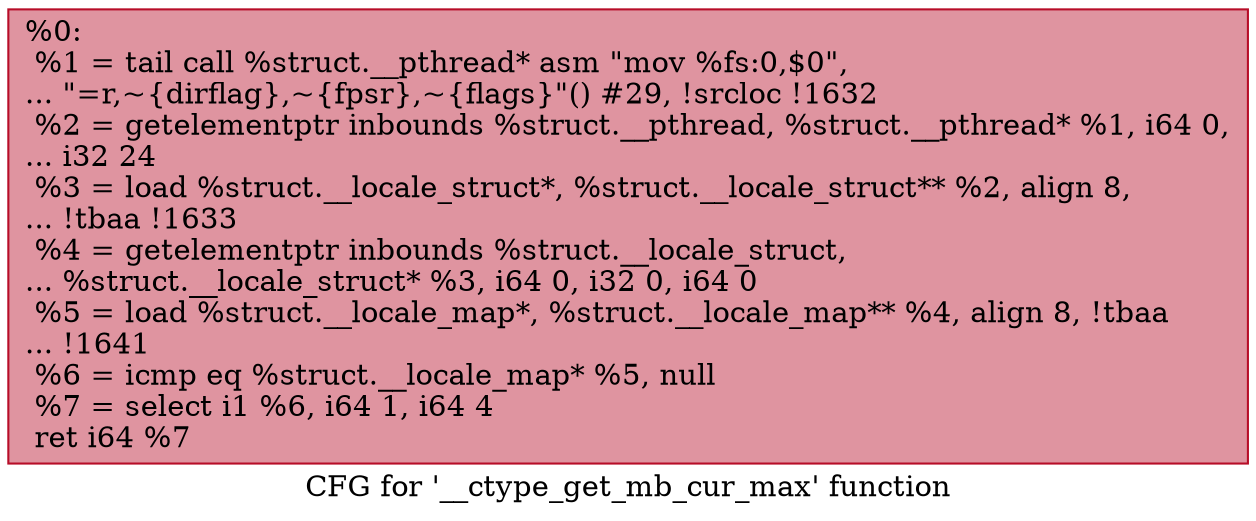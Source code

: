 digraph "CFG for '__ctype_get_mb_cur_max' function" {
	label="CFG for '__ctype_get_mb_cur_max' function";

	Node0x18f66e0 [shape=record,color="#b70d28ff", style=filled, fillcolor="#b70d2870",label="{%0:\l  %1 = tail call %struct.__pthread* asm \"mov %fs:0,$0\",\l... \"=r,~\{dirflag\},~\{fpsr\},~\{flags\}\"() #29, !srcloc !1632\l  %2 = getelementptr inbounds %struct.__pthread, %struct.__pthread* %1, i64 0,\l... i32 24\l  %3 = load %struct.__locale_struct*, %struct.__locale_struct** %2, align 8,\l... !tbaa !1633\l  %4 = getelementptr inbounds %struct.__locale_struct,\l... %struct.__locale_struct* %3, i64 0, i32 0, i64 0\l  %5 = load %struct.__locale_map*, %struct.__locale_map** %4, align 8, !tbaa\l... !1641\l  %6 = icmp eq %struct.__locale_map* %5, null\l  %7 = select i1 %6, i64 1, i64 4\l  ret i64 %7\l}"];
}
